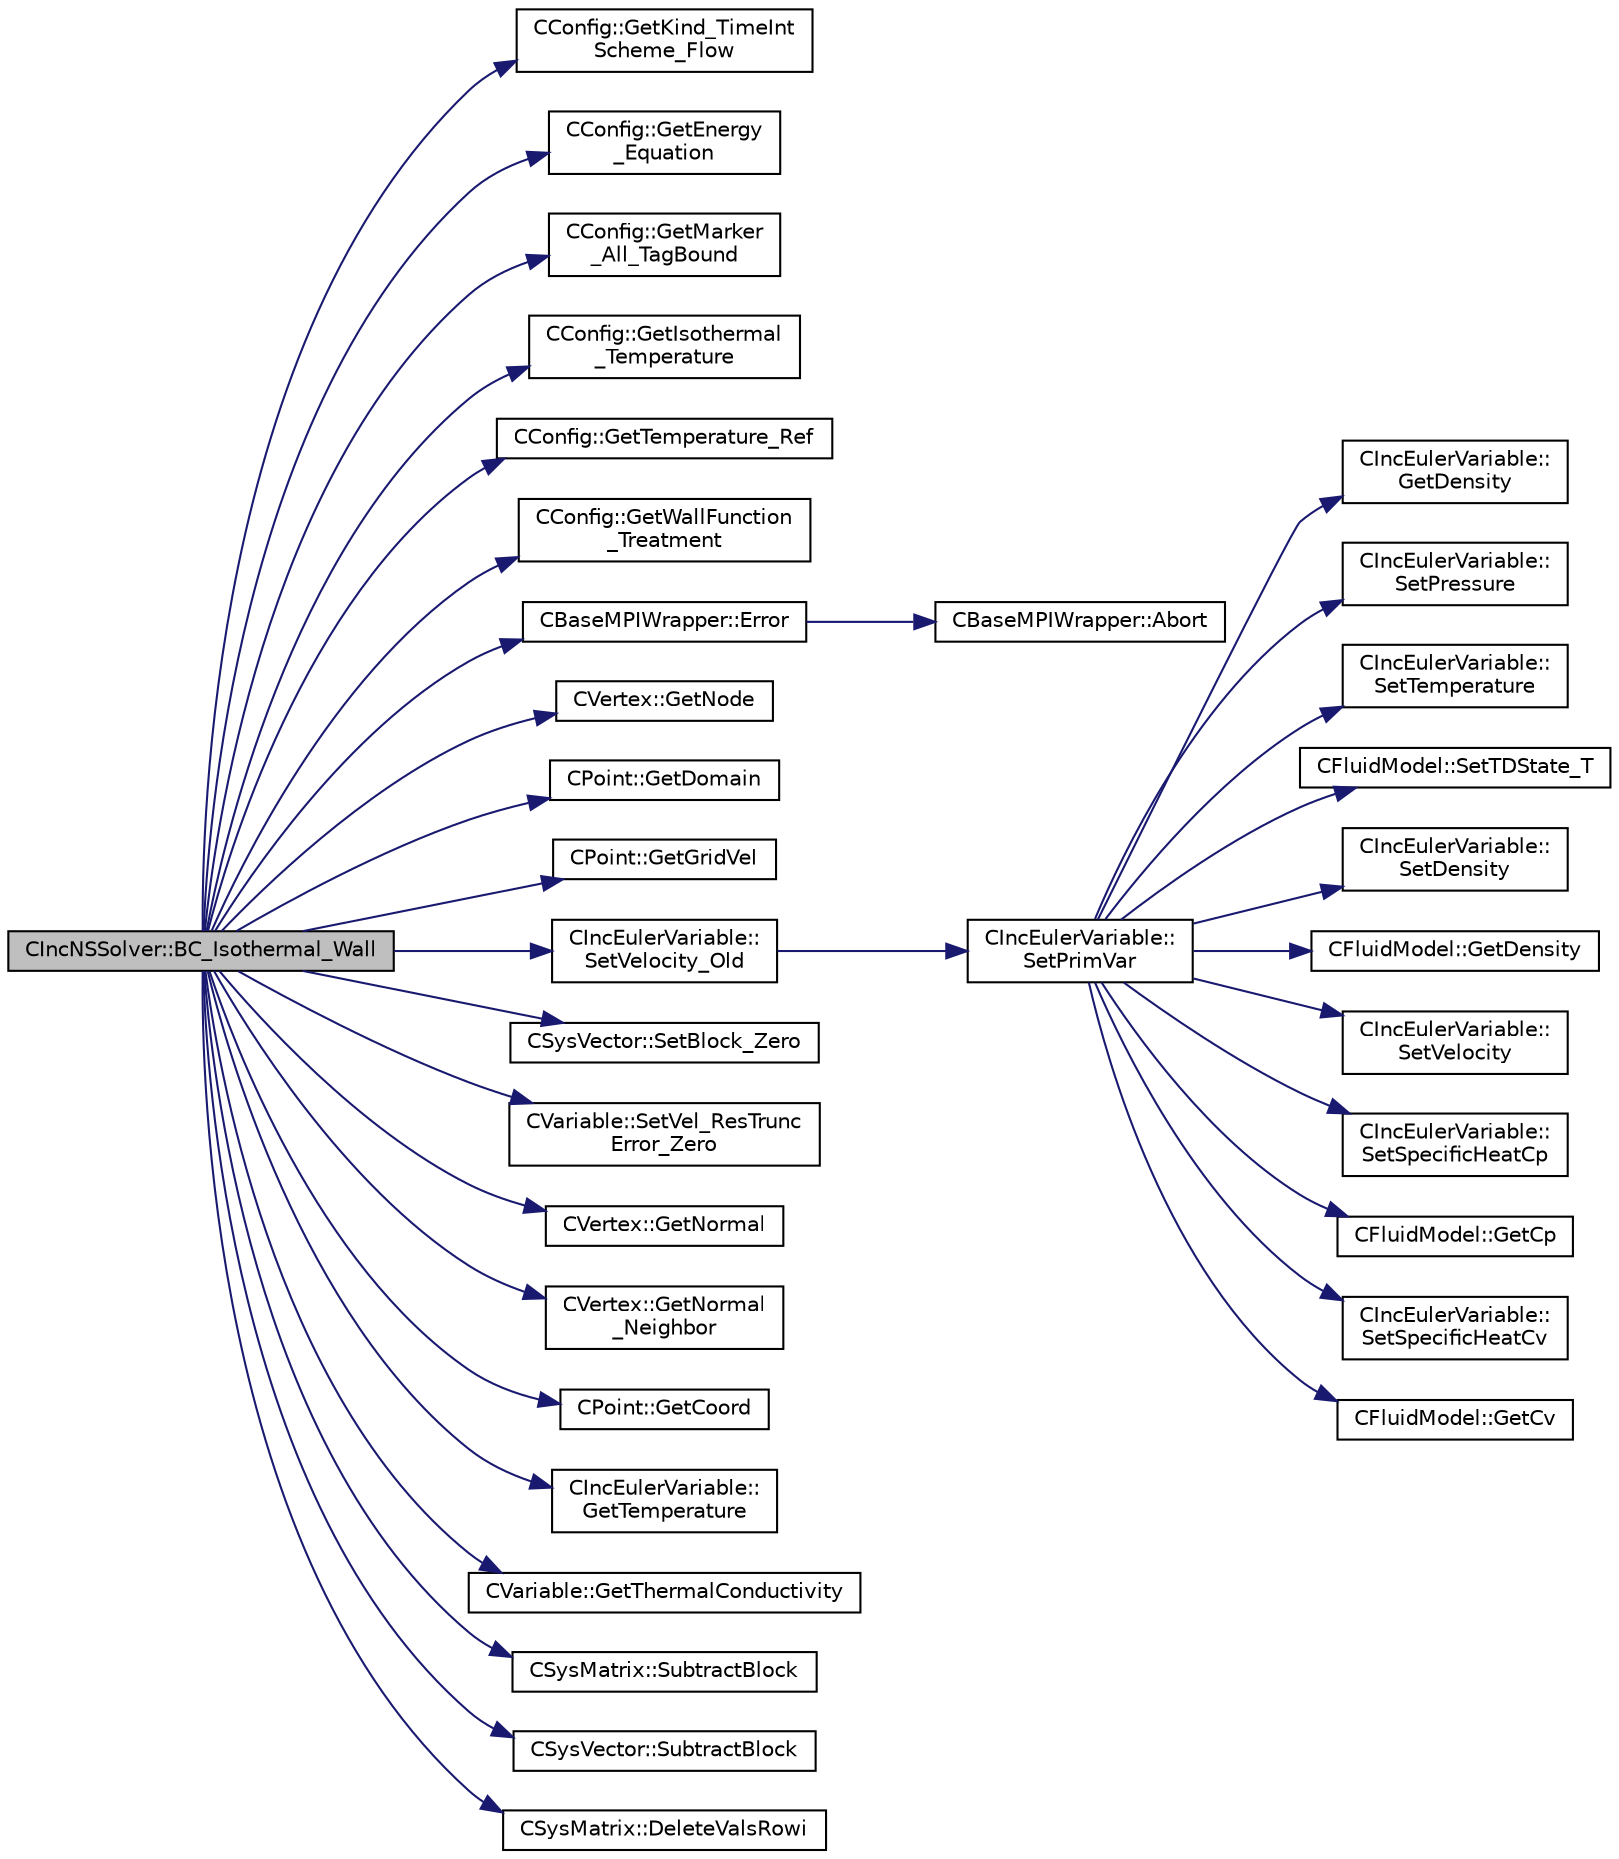 digraph "CIncNSSolver::BC_Isothermal_Wall"
{
  edge [fontname="Helvetica",fontsize="10",labelfontname="Helvetica",labelfontsize="10"];
  node [fontname="Helvetica",fontsize="10",shape=record];
  rankdir="LR";
  Node357 [label="CIncNSSolver::BC_Isothermal_Wall",height=0.2,width=0.4,color="black", fillcolor="grey75", style="filled", fontcolor="black"];
  Node357 -> Node358 [color="midnightblue",fontsize="10",style="solid",fontname="Helvetica"];
  Node358 [label="CConfig::GetKind_TimeInt\lScheme_Flow",height=0.2,width=0.4,color="black", fillcolor="white", style="filled",URL="$class_c_config.html#a20e5fd7b43cfd2bf2bcf5137f12bc635",tooltip="Get the kind of integration scheme (explicit or implicit) for the flow equations. ..."];
  Node357 -> Node359 [color="midnightblue",fontsize="10",style="solid",fontname="Helvetica"];
  Node359 [label="CConfig::GetEnergy\l_Equation",height=0.2,width=0.4,color="black", fillcolor="white", style="filled",URL="$class_c_config.html#abb2ba1ecf8988532ce9cecb88c206d28",tooltip="Flag for whether to solve the energy equation for incompressible flows. "];
  Node357 -> Node360 [color="midnightblue",fontsize="10",style="solid",fontname="Helvetica"];
  Node360 [label="CConfig::GetMarker\l_All_TagBound",height=0.2,width=0.4,color="black", fillcolor="white", style="filled",URL="$class_c_config.html#a967e969a3beb24bb6e57d7036af003be",tooltip="Get the index of the surface defined in the geometry file. "];
  Node357 -> Node361 [color="midnightblue",fontsize="10",style="solid",fontname="Helvetica"];
  Node361 [label="CConfig::GetIsothermal\l_Temperature",height=0.2,width=0.4,color="black", fillcolor="white", style="filled",URL="$class_c_config.html#a714590a2565d2a339ee22009ada1c7f9",tooltip="Get the wall temperature (static) at an isothermal boundary. "];
  Node357 -> Node362 [color="midnightblue",fontsize="10",style="solid",fontname="Helvetica"];
  Node362 [label="CConfig::GetTemperature_Ref",height=0.2,width=0.4,color="black", fillcolor="white", style="filled",URL="$class_c_config.html#a8ec4a0951d9a432dadffad665a9892b3",tooltip="Get the value of the reference temperature for non-dimensionalization. "];
  Node357 -> Node363 [color="midnightblue",fontsize="10",style="solid",fontname="Helvetica"];
  Node363 [label="CConfig::GetWallFunction\l_Treatment",height=0.2,width=0.4,color="black", fillcolor="white", style="filled",URL="$class_c_config.html#a25ae10f2fbea1175dca7ae4a7752977f",tooltip="Get the wall function treatment for the given boundary marker. "];
  Node357 -> Node364 [color="midnightblue",fontsize="10",style="solid",fontname="Helvetica"];
  Node364 [label="CBaseMPIWrapper::Error",height=0.2,width=0.4,color="black", fillcolor="white", style="filled",URL="$class_c_base_m_p_i_wrapper.html#a04457c47629bda56704e6a8804833eeb"];
  Node364 -> Node365 [color="midnightblue",fontsize="10",style="solid",fontname="Helvetica"];
  Node365 [label="CBaseMPIWrapper::Abort",height=0.2,width=0.4,color="black", fillcolor="white", style="filled",URL="$class_c_base_m_p_i_wrapper.html#a21ef5681e2acb532d345e9bab173ef07"];
  Node357 -> Node366 [color="midnightblue",fontsize="10",style="solid",fontname="Helvetica"];
  Node366 [label="CVertex::GetNode",height=0.2,width=0.4,color="black", fillcolor="white", style="filled",URL="$class_c_vertex.html#a95c513bf927464157ed96b6c79779a1f",tooltip="Get the node of the vertex. "];
  Node357 -> Node367 [color="midnightblue",fontsize="10",style="solid",fontname="Helvetica"];
  Node367 [label="CPoint::GetDomain",height=0.2,width=0.4,color="black", fillcolor="white", style="filled",URL="$class_c_point.html#a1d7e22a60d4cfef356af1cba2bab3e55",tooltip="For parallel computation, its indicates if a point must be computed or not. "];
  Node357 -> Node368 [color="midnightblue",fontsize="10",style="solid",fontname="Helvetica"];
  Node368 [label="CPoint::GetGridVel",height=0.2,width=0.4,color="black", fillcolor="white", style="filled",URL="$class_c_point.html#a62ec636f4a05ac578b582a053e8553f9",tooltip="Get the value of the grid velocity at the point. "];
  Node357 -> Node369 [color="midnightblue",fontsize="10",style="solid",fontname="Helvetica"];
  Node369 [label="CIncEulerVariable::\lSetVelocity_Old",height=0.2,width=0.4,color="black", fillcolor="white", style="filled",URL="$class_c_inc_euler_variable.html#aa9ab28e09ba7c2fb00b36ef4a31634ae",tooltip="Set the velocity vector from the old solution. "];
  Node369 -> Node370 [color="midnightblue",fontsize="10",style="solid",fontname="Helvetica"];
  Node370 [label="CIncEulerVariable::\lSetPrimVar",height=0.2,width=0.4,color="black", fillcolor="white", style="filled",URL="$class_c_inc_euler_variable.html#abc66a196b40ca84ace2a2d150e342536",tooltip="Set all the primitive variables for incompressible flows. "];
  Node370 -> Node371 [color="midnightblue",fontsize="10",style="solid",fontname="Helvetica"];
  Node371 [label="CIncEulerVariable::\lGetDensity",height=0.2,width=0.4,color="black", fillcolor="white", style="filled",URL="$class_c_inc_euler_variable.html#aa5971e35e634b8d768d369dead2b9ffc",tooltip="Get the density of the flow. "];
  Node370 -> Node372 [color="midnightblue",fontsize="10",style="solid",fontname="Helvetica"];
  Node372 [label="CIncEulerVariable::\lSetPressure",height=0.2,width=0.4,color="black", fillcolor="white", style="filled",URL="$class_c_inc_euler_variable.html#ad0aac559b10e289278681688f89d1028",tooltip="Set the value of the pressure. "];
  Node370 -> Node373 [color="midnightblue",fontsize="10",style="solid",fontname="Helvetica"];
  Node373 [label="CIncEulerVariable::\lSetTemperature",height=0.2,width=0.4,color="black", fillcolor="white", style="filled",URL="$class_c_inc_euler_variable.html#a8643c68d9300cdf94f165043a6cc33d2",tooltip="Set the value of the temperature for incompressible flows with energy equation. "];
  Node370 -> Node374 [color="midnightblue",fontsize="10",style="solid",fontname="Helvetica"];
  Node374 [label="CFluidModel::SetTDState_T",height=0.2,width=0.4,color="black", fillcolor="white", style="filled",URL="$class_c_fluid_model.html#ab679eaed3379cb24a5a4f4c5c03acdcf",tooltip="Virtual member. "];
  Node370 -> Node375 [color="midnightblue",fontsize="10",style="solid",fontname="Helvetica"];
  Node375 [label="CIncEulerVariable::\lSetDensity",height=0.2,width=0.4,color="black", fillcolor="white", style="filled",URL="$class_c_inc_euler_variable.html#ae394f7fcb010c18629cf9b1241d9ac4a",tooltip="Set the value of the density for the incompressible flows. "];
  Node370 -> Node376 [color="midnightblue",fontsize="10",style="solid",fontname="Helvetica"];
  Node376 [label="CFluidModel::GetDensity",height=0.2,width=0.4,color="black", fillcolor="white", style="filled",URL="$class_c_fluid_model.html#ab386408b4b890e3e27be7a28a740d1ae",tooltip="Get fluid density. "];
  Node370 -> Node377 [color="midnightblue",fontsize="10",style="solid",fontname="Helvetica"];
  Node377 [label="CIncEulerVariable::\lSetVelocity",height=0.2,width=0.4,color="black", fillcolor="white", style="filled",URL="$class_c_inc_euler_variable.html#a91da058a4a6dd571a0f433b73bb55f5c",tooltip="Set the value of the density for the incompressible flows. "];
  Node370 -> Node378 [color="midnightblue",fontsize="10",style="solid",fontname="Helvetica"];
  Node378 [label="CIncEulerVariable::\lSetSpecificHeatCp",height=0.2,width=0.4,color="black", fillcolor="white", style="filled",URL="$class_c_inc_euler_variable.html#a859693d039dad5ccc5244e0d46bd6c5a",tooltip="Set the specific heat Cp. "];
  Node370 -> Node379 [color="midnightblue",fontsize="10",style="solid",fontname="Helvetica"];
  Node379 [label="CFluidModel::GetCp",height=0.2,width=0.4,color="black", fillcolor="white", style="filled",URL="$class_c_fluid_model.html#a08839ef1b9a2cda28b4d27b53bd408f7",tooltip="Get fluid specific heat at constant pressure. "];
  Node370 -> Node380 [color="midnightblue",fontsize="10",style="solid",fontname="Helvetica"];
  Node380 [label="CIncEulerVariable::\lSetSpecificHeatCv",height=0.2,width=0.4,color="black", fillcolor="white", style="filled",URL="$class_c_inc_euler_variable.html#ae285db7a4e11baf1bcda6fce0da7e01c",tooltip="Set the specific heat Cv. "];
  Node370 -> Node381 [color="midnightblue",fontsize="10",style="solid",fontname="Helvetica"];
  Node381 [label="CFluidModel::GetCv",height=0.2,width=0.4,color="black", fillcolor="white", style="filled",URL="$class_c_fluid_model.html#a3645d2f44a39638337f76afac58f1f92",tooltip="Get fluid specific heat at constant volume. "];
  Node357 -> Node382 [color="midnightblue",fontsize="10",style="solid",fontname="Helvetica"];
  Node382 [label="CSysVector::SetBlock_Zero",height=0.2,width=0.4,color="black", fillcolor="white", style="filled",URL="$class_c_sys_vector.html#a9dedcec16bd6d95575de5b99e7a07e78",tooltip="Set the residual to zero. "];
  Node357 -> Node383 [color="midnightblue",fontsize="10",style="solid",fontname="Helvetica"];
  Node383 [label="CVariable::SetVel_ResTrunc\lError_Zero",height=0.2,width=0.4,color="black", fillcolor="white", style="filled",URL="$class_c_variable.html#a92862deec361a5684a566713972c359f",tooltip="Set the velocity of the truncation error to zero. "];
  Node357 -> Node384 [color="midnightblue",fontsize="10",style="solid",fontname="Helvetica"];
  Node384 [label="CVertex::GetNormal",height=0.2,width=0.4,color="black", fillcolor="white", style="filled",URL="$class_c_vertex.html#a0d289163c6f3384822fcb9ae86fc1c39",tooltip="Copy the the normal vector of a face. "];
  Node357 -> Node385 [color="midnightblue",fontsize="10",style="solid",fontname="Helvetica"];
  Node385 [label="CVertex::GetNormal\l_Neighbor",height=0.2,width=0.4,color="black", fillcolor="white", style="filled",URL="$class_c_vertex.html#a8d2bce3a6ee62007179e688dc2b9b182",tooltip="Get the value of the closest neighbor. "];
  Node357 -> Node386 [color="midnightblue",fontsize="10",style="solid",fontname="Helvetica"];
  Node386 [label="CPoint::GetCoord",height=0.2,width=0.4,color="black", fillcolor="white", style="filled",URL="$class_c_point.html#a95fe081d22e96e190cb3edcbf0d6525f",tooltip="Get the coordinates dor the control volume. "];
  Node357 -> Node387 [color="midnightblue",fontsize="10",style="solid",fontname="Helvetica"];
  Node387 [label="CIncEulerVariable::\lGetTemperature",height=0.2,width=0.4,color="black", fillcolor="white", style="filled",URL="$class_c_inc_euler_variable.html#a83ea0fb80f729e0636702cb9ad8f9fac",tooltip="Get the temperature of the flow. "];
  Node357 -> Node388 [color="midnightblue",fontsize="10",style="solid",fontname="Helvetica"];
  Node388 [label="CVariable::GetThermalConductivity",height=0.2,width=0.4,color="black", fillcolor="white", style="filled",URL="$class_c_variable.html#a05aa9ee34c744629c72742c05ceab246",tooltip="A virtual member. "];
  Node357 -> Node389 [color="midnightblue",fontsize="10",style="solid",fontname="Helvetica"];
  Node389 [label="CSysMatrix::SubtractBlock",height=0.2,width=0.4,color="black", fillcolor="white", style="filled",URL="$class_c_sys_matrix.html#af913d33707e948c30fff5a62773ef5c6",tooltip="Subtracts the specified block to the sparse matrix. "];
  Node357 -> Node390 [color="midnightblue",fontsize="10",style="solid",fontname="Helvetica"];
  Node390 [label="CSysVector::SubtractBlock",height=0.2,width=0.4,color="black", fillcolor="white", style="filled",URL="$class_c_sys_vector.html#a732b302ca148d38b442bfe7e096a81be",tooltip="Subtract val_residual to the residual. "];
  Node357 -> Node391 [color="midnightblue",fontsize="10",style="solid",fontname="Helvetica"];
  Node391 [label="CSysMatrix::DeleteValsRowi",height=0.2,width=0.4,color="black", fillcolor="white", style="filled",URL="$class_c_sys_matrix.html#a9473b0224c9b9a2749571db0bbd22a70",tooltip="Deletes the values of the row i of the sparse matrix. "];
}

